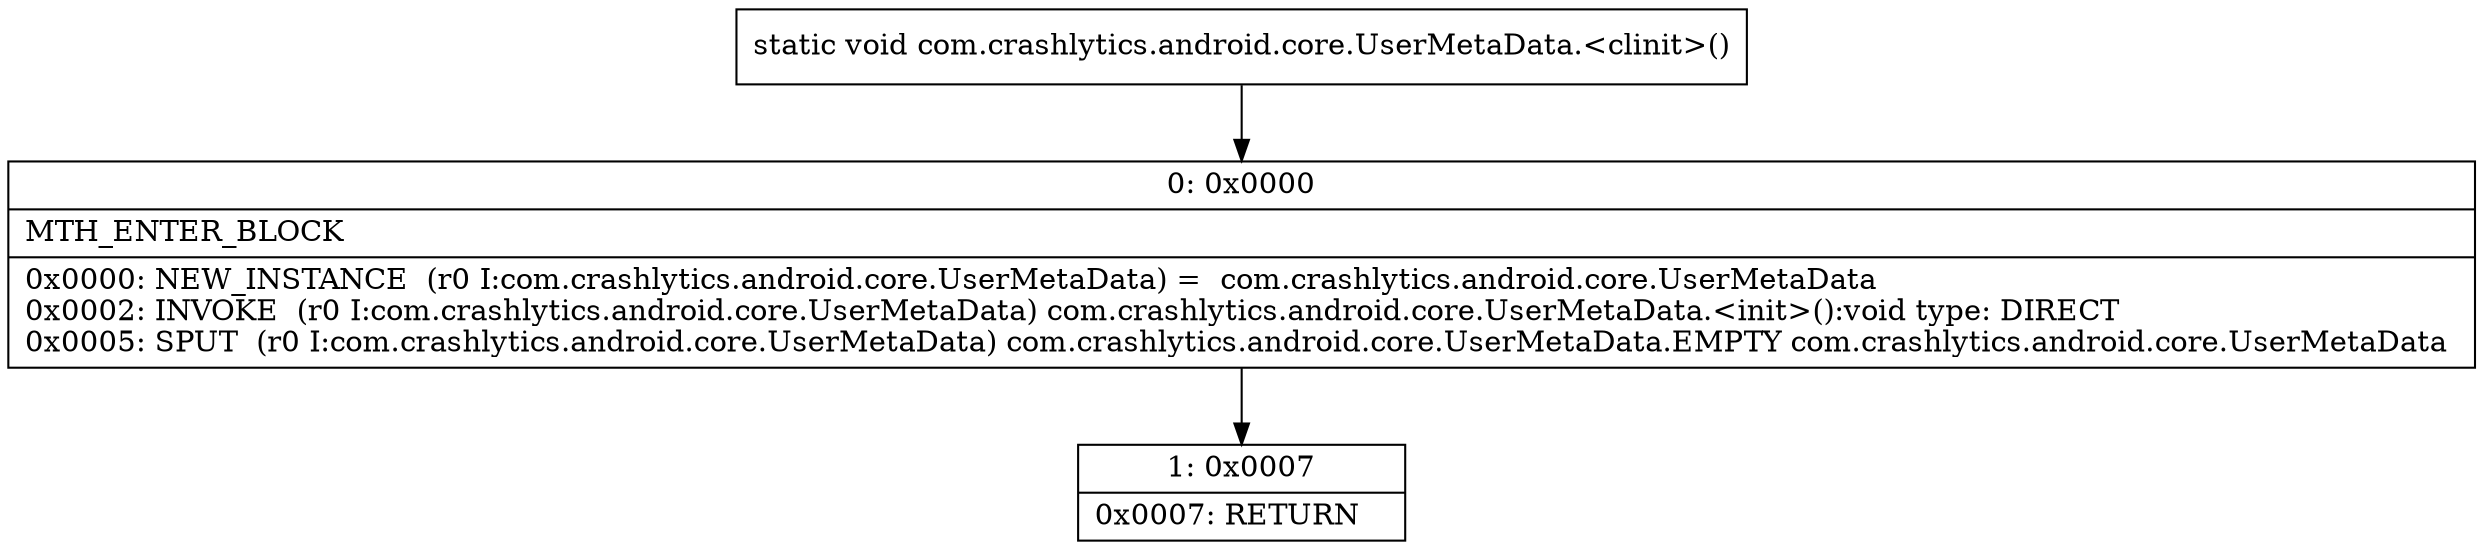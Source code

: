 digraph "CFG forcom.crashlytics.android.core.UserMetaData.\<clinit\>()V" {
Node_0 [shape=record,label="{0\:\ 0x0000|MTH_ENTER_BLOCK\l|0x0000: NEW_INSTANCE  (r0 I:com.crashlytics.android.core.UserMetaData) =  com.crashlytics.android.core.UserMetaData \l0x0002: INVOKE  (r0 I:com.crashlytics.android.core.UserMetaData) com.crashlytics.android.core.UserMetaData.\<init\>():void type: DIRECT \l0x0005: SPUT  (r0 I:com.crashlytics.android.core.UserMetaData) com.crashlytics.android.core.UserMetaData.EMPTY com.crashlytics.android.core.UserMetaData \l}"];
Node_1 [shape=record,label="{1\:\ 0x0007|0x0007: RETURN   \l}"];
MethodNode[shape=record,label="{static void com.crashlytics.android.core.UserMetaData.\<clinit\>() }"];
MethodNode -> Node_0;
Node_0 -> Node_1;
}

